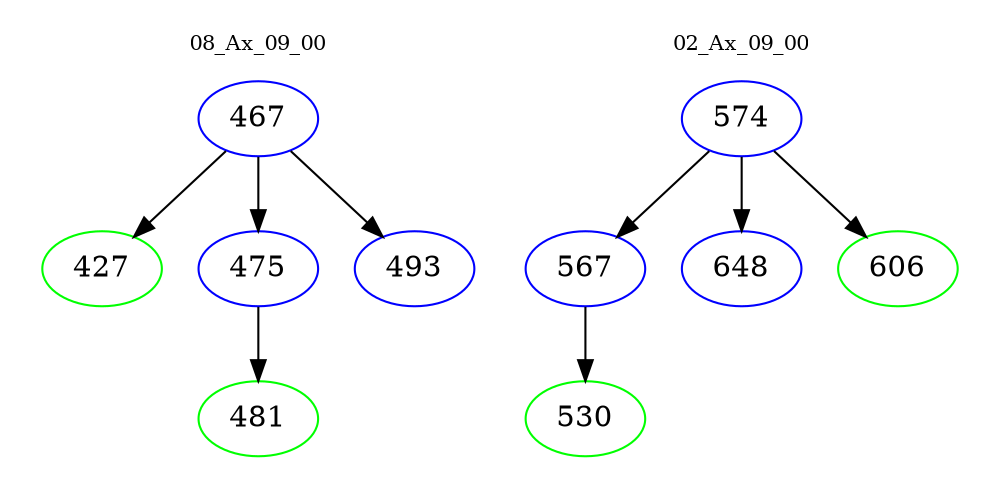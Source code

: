 digraph{
subgraph cluster_0 {
color = white
label = "08_Ax_09_00";
fontsize=10;
T0_467 [label="467", color="blue"]
T0_467 -> T0_427 [color="black"]
T0_427 [label="427", color="green"]
T0_467 -> T0_475 [color="black"]
T0_475 [label="475", color="blue"]
T0_475 -> T0_481 [color="black"]
T0_481 [label="481", color="green"]
T0_467 -> T0_493 [color="black"]
T0_493 [label="493", color="blue"]
}
subgraph cluster_1 {
color = white
label = "02_Ax_09_00";
fontsize=10;
T1_574 [label="574", color="blue"]
T1_574 -> T1_567 [color="black"]
T1_567 [label="567", color="blue"]
T1_567 -> T1_530 [color="black"]
T1_530 [label="530", color="green"]
T1_574 -> T1_648 [color="black"]
T1_648 [label="648", color="blue"]
T1_574 -> T1_606 [color="black"]
T1_606 [label="606", color="green"]
}
}
